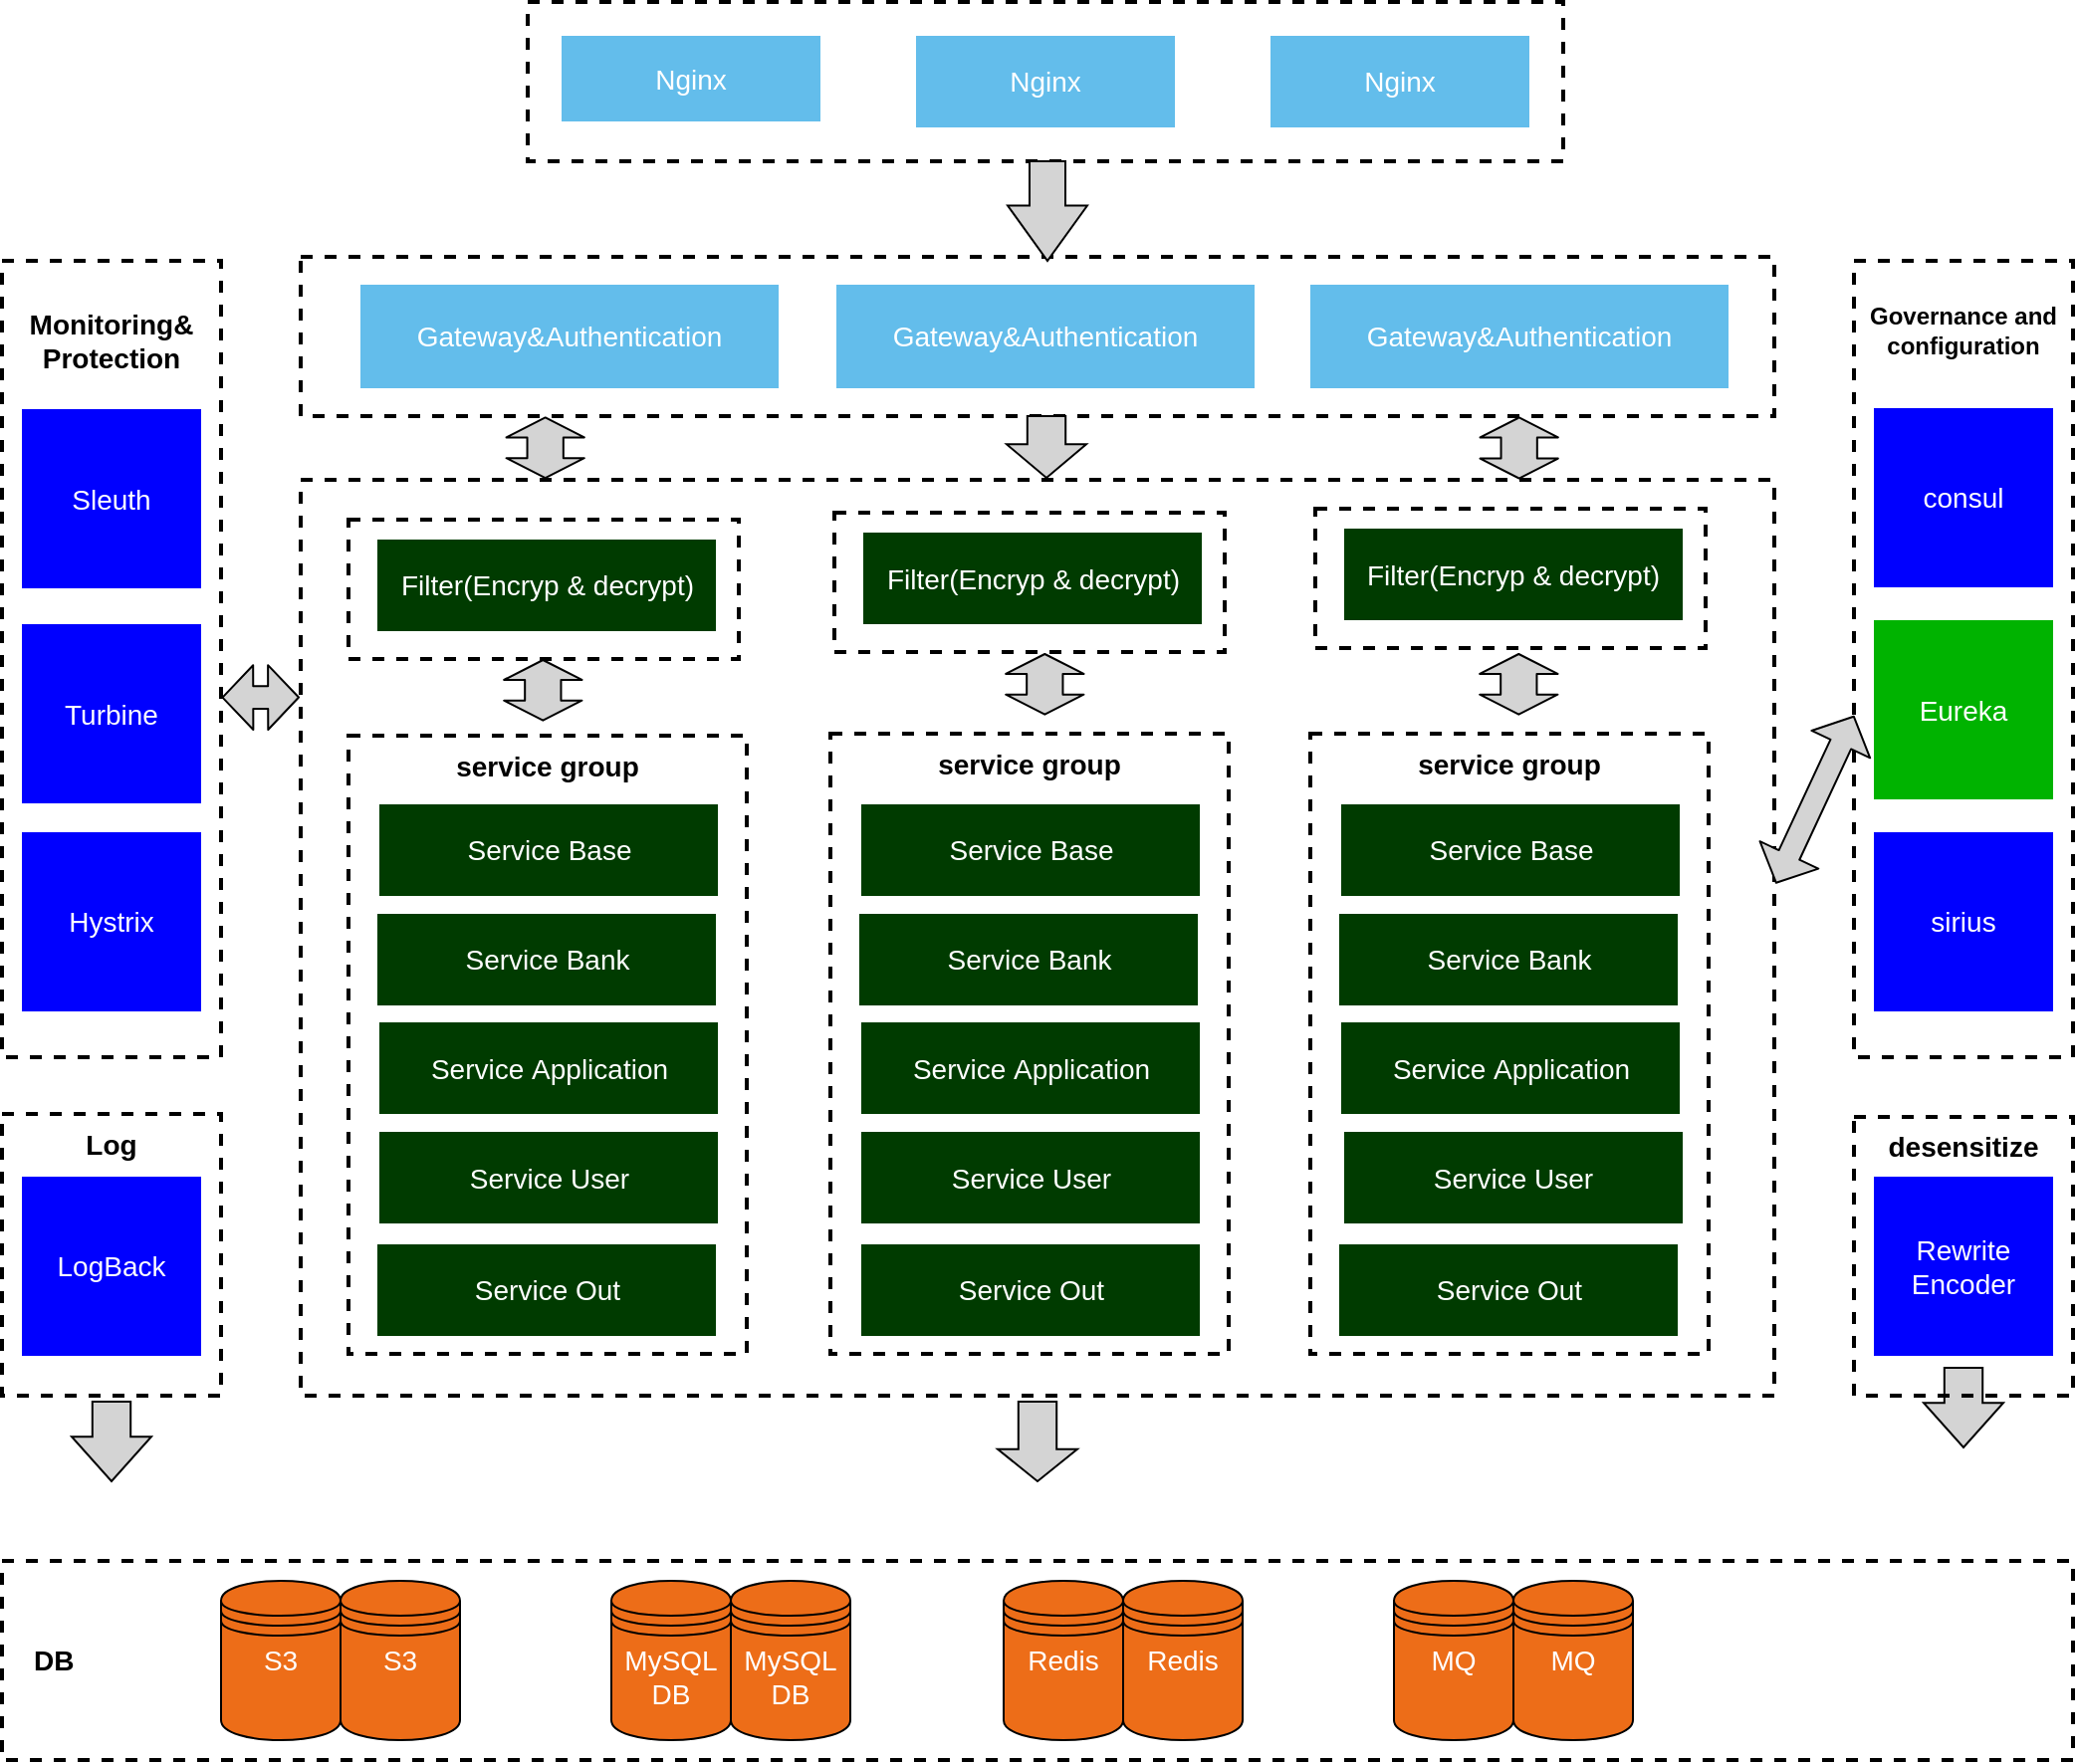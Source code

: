 <mxfile version="20.3.3" type="github">
  <diagram id="OInQUNuNO3AYRQuPPQoJ" name="第 1 页">
    <mxGraphModel dx="1422" dy="774" grid="1" gridSize="10" guides="1" tooltips="1" connect="1" arrows="1" fold="1" page="1" pageScale="1" pageWidth="1100" pageHeight="850" math="0" shadow="0">
      <root>
        <mxCell id="0" />
        <mxCell id="1" parent="0" />
        <mxCell id="dbITkS7-5qgyu-br_rXh-1" value="&lt;br style=&quot;font-size: 14px;&quot;&gt;&lt;div&gt;Monitoring&amp;amp;&lt;/div&gt;&lt;div&gt;Protection&lt;/div&gt;" style="rounded=0;whiteSpace=wrap;html=1;dashed=1;strokeWidth=2;fillColor=none;verticalAlign=top;fontSize=14;fontStyle=1" parent="1" vertex="1">
          <mxGeometry x="60" y="180" width="110" height="400" as="geometry" />
        </mxCell>
        <mxCell id="dbITkS7-5qgyu-br_rXh-2" value="" style="rounded=0;whiteSpace=wrap;html=1;dashed=1;strokeWidth=2;fillColor=none;" parent="1" vertex="1">
          <mxGeometry x="324" y="50" width="520" height="80" as="geometry" />
        </mxCell>
        <mxCell id="dbITkS7-5qgyu-br_rXh-4" value="&lt;br&gt;&lt;div&gt;Governance and configuration&lt;/div&gt;" style="rounded=0;whiteSpace=wrap;html=1;dashed=1;strokeWidth=2;fillColor=none;verticalAlign=top;fontStyle=1" parent="1" vertex="1">
          <mxGeometry x="990" y="180" width="110" height="400" as="geometry" />
        </mxCell>
        <mxCell id="dbITkS7-5qgyu-br_rXh-5" value="" style="rounded=0;whiteSpace=wrap;html=1;dashed=1;strokeWidth=2;fillColor=none;" parent="1" vertex="1">
          <mxGeometry x="210" y="178" width="740" height="80" as="geometry" />
        </mxCell>
        <mxCell id="dbITkS7-5qgyu-br_rXh-6" value="　DB" style="rounded=0;whiteSpace=wrap;html=1;dashed=1;strokeWidth=2;fillColor=none;align=left;fontSize=14;fontStyle=1" parent="1" vertex="1">
          <mxGeometry x="60" y="833" width="1040" height="100" as="geometry" />
        </mxCell>
        <mxCell id="dbITkS7-5qgyu-br_rXh-7" value="" style="rounded=0;whiteSpace=wrap;html=1;dashed=1;strokeWidth=2;fillColor=none;" parent="1" vertex="1">
          <mxGeometry x="210" y="290" width="740" height="460" as="geometry" />
        </mxCell>
        <mxCell id="dbITkS7-5qgyu-br_rXh-8" value="service group" style="rounded=0;whiteSpace=wrap;html=1;dashed=1;strokeWidth=2;fillColor=none;verticalAlign=top;fontSize=14;fontStyle=1" parent="1" vertex="1">
          <mxGeometry x="234" y="418.5" width="200" height="310.5" as="geometry" />
        </mxCell>
        <mxCell id="dbITkS7-5qgyu-br_rXh-9" value="service group" style="rounded=0;whiteSpace=wrap;html=1;dashed=1;strokeWidth=2;fillColor=none;verticalAlign=top;fontSize=14;fontStyle=1" parent="1" vertex="1">
          <mxGeometry x="476" y="417.5" width="200" height="311.5" as="geometry" />
        </mxCell>
        <mxCell id="dbITkS7-5qgyu-br_rXh-10" value="service group" style="rounded=0;whiteSpace=wrap;html=1;dashed=1;strokeWidth=2;fillColor=none;verticalAlign=top;fontSize=14;fontStyle=1" parent="1" vertex="1">
          <mxGeometry x="717" y="417.5" width="200" height="311.5" as="geometry" />
        </mxCell>
        <mxCell id="dbITkS7-5qgyu-br_rXh-11" value="Sleuth" style="rounded=0;whiteSpace=wrap;html=1;dashed=1;strokeWidth=2;fillColor=#0000FF;fontSize=14;strokeColor=none;fontColor=#FFFFFF;" parent="1" vertex="1">
          <mxGeometry x="70" y="254.5" width="90" height="90" as="geometry" />
        </mxCell>
        <mxCell id="dbITkS7-5qgyu-br_rXh-12" value="Turbine" style="rounded=0;whiteSpace=wrap;html=1;dashed=1;strokeWidth=2;fillColor=#0000FF;fontSize=14;strokeColor=none;fontColor=#FFFFFF;" parent="1" vertex="1">
          <mxGeometry x="70" y="362.5" width="90" height="90" as="geometry" />
        </mxCell>
        <mxCell id="dbITkS7-5qgyu-br_rXh-13" value="Hystrix" style="rounded=0;whiteSpace=wrap;html=1;dashed=1;strokeWidth=2;fillColor=#0000FF;fontSize=14;strokeColor=none;fontColor=#FFFFFF;" parent="1" vertex="1">
          <mxGeometry x="70" y="467" width="90" height="90" as="geometry" />
        </mxCell>
        <mxCell id="dbITkS7-5qgyu-br_rXh-14" value="Service Base" style="rounded=0;whiteSpace=wrap;html=1;dashed=1;strokeWidth=2;fillColor=#003B00;fontSize=14;fontColor=#FFFFFF;strokeColor=none;" parent="1" vertex="1">
          <mxGeometry x="249.5" y="453" width="170" height="46" as="geometry" />
        </mxCell>
        <mxCell id="dbITkS7-5qgyu-br_rXh-15" value="Service Bank" style="rounded=0;whiteSpace=wrap;html=1;dashed=1;strokeWidth=2;fillColor=#003B00;fontSize=14;fontColor=#FFFFFF;strokeColor=none;" parent="1" vertex="1">
          <mxGeometry x="248.5" y="508" width="170" height="46" as="geometry" />
        </mxCell>
        <mxCell id="dbITkS7-5qgyu-br_rXh-16" value="Service&amp;nbsp;Application" style="rounded=0;whiteSpace=wrap;html=1;dashed=1;strokeWidth=2;fillColor=#003B00;fontSize=14;fontColor=#FFFFFF;strokeColor=none;" parent="1" vertex="1">
          <mxGeometry x="249.5" y="562.5" width="170" height="46" as="geometry" />
        </mxCell>
        <mxCell id="dbITkS7-5qgyu-br_rXh-17" value="Service&amp;nbsp;Application" style="rounded=0;whiteSpace=wrap;html=1;dashed=1;strokeWidth=2;fillColor=#003B00;fontSize=14;fontColor=#FFFFFF;strokeColor=none;" parent="1" vertex="1">
          <mxGeometry x="491.5" y="562.5" width="170" height="46" as="geometry" />
        </mxCell>
        <mxCell id="dbITkS7-5qgyu-br_rXh-18" value="Service Bank" style="rounded=0;whiteSpace=wrap;html=1;dashed=1;strokeWidth=2;fillColor=#003B00;fontSize=14;fontColor=#FFFFFF;strokeColor=none;" parent="1" vertex="1">
          <mxGeometry x="490.5" y="508" width="170" height="46" as="geometry" />
        </mxCell>
        <mxCell id="dbITkS7-5qgyu-br_rXh-19" value="Service Base" style="rounded=0;whiteSpace=wrap;html=1;dashed=1;strokeWidth=2;fillColor=#003B00;fontSize=14;fontColor=#FFFFFF;strokeColor=none;" parent="1" vertex="1">
          <mxGeometry x="491.5" y="453" width="170" height="46" as="geometry" />
        </mxCell>
        <mxCell id="dbITkS7-5qgyu-br_rXh-20" value="Service&amp;nbsp;Application" style="rounded=0;whiteSpace=wrap;html=1;dashed=1;strokeWidth=2;fillColor=#003B00;fontSize=14;fontColor=#FFFFFF;strokeColor=none;" parent="1" vertex="1">
          <mxGeometry x="732.5" y="562.5" width="170" height="46" as="geometry" />
        </mxCell>
        <mxCell id="dbITkS7-5qgyu-br_rXh-21" value="Service Bank" style="rounded=0;whiteSpace=wrap;html=1;dashed=1;strokeWidth=2;fillColor=#003B00;fontSize=14;fontColor=#FFFFFF;strokeColor=none;" parent="1" vertex="1">
          <mxGeometry x="731.5" y="508" width="170" height="46" as="geometry" />
        </mxCell>
        <mxCell id="dbITkS7-5qgyu-br_rXh-22" value="Service Base" style="rounded=0;whiteSpace=wrap;html=1;dashed=1;strokeWidth=2;fillColor=#003B00;fontSize=14;fontColor=#FFFFFF;strokeColor=none;" parent="1" vertex="1">
          <mxGeometry x="732.5" y="453" width="170" height="46" as="geometry" />
        </mxCell>
        <mxCell id="dbITkS7-5qgyu-br_rXh-23" value="Gateway&amp;amp;Authentication" style="rounded=0;whiteSpace=wrap;html=1;dashed=1;strokeWidth=2;fillColor=#63BDEB;fontSize=14;fontColor=#FFFFFF;strokeColor=none;" parent="1" vertex="1">
          <mxGeometry x="240" y="192" width="210" height="52" as="geometry" />
        </mxCell>
        <mxCell id="dbITkS7-5qgyu-br_rXh-24" value="Gateway&amp;amp;Authentication" style="rounded=0;whiteSpace=wrap;html=1;dashed=1;strokeWidth=2;fillColor=#63BDEB;fontSize=14;fontColor=#FFFFFF;strokeColor=none;" parent="1" vertex="1">
          <mxGeometry x="479" y="192" width="210" height="52" as="geometry" />
        </mxCell>
        <mxCell id="dbITkS7-5qgyu-br_rXh-25" value="Gateway&amp;amp;Authentication" style="rounded=0;whiteSpace=wrap;html=1;dashed=1;strokeWidth=2;fillColor=#63BDEB;fontSize=14;fontColor=#FFFFFF;strokeColor=none;" parent="1" vertex="1">
          <mxGeometry x="717" y="192" width="210" height="52" as="geometry" />
        </mxCell>
        <mxCell id="dbITkS7-5qgyu-br_rXh-26" value="Nginx&lt;br&gt;" style="rounded=0;whiteSpace=wrap;html=1;dashed=1;strokeWidth=2;fillColor=#63BDEB;fontSize=14;fontColor=#FFFFFF;strokeColor=none;" parent="1" vertex="1">
          <mxGeometry x="341" y="67" width="130" height="43" as="geometry" />
        </mxCell>
        <mxCell id="dbITkS7-5qgyu-br_rXh-27" value="Nginx" style="rounded=0;whiteSpace=wrap;html=1;dashed=1;strokeWidth=2;fillColor=#63BDEB;fontSize=14;fontColor=#FFFFFF;strokeColor=none;" parent="1" vertex="1">
          <mxGeometry x="519" y="67" width="130" height="46" as="geometry" />
        </mxCell>
        <mxCell id="dbITkS7-5qgyu-br_rXh-28" value="Nginx" style="rounded=0;whiteSpace=wrap;html=1;dashed=1;strokeWidth=2;fillColor=#63BDEB;fontSize=14;fontColor=#FFFFFF;strokeColor=none;" parent="1" vertex="1">
          <mxGeometry x="697" y="67" width="130" height="46" as="geometry" />
        </mxCell>
        <mxCell id="dbITkS7-5qgyu-br_rXh-33" value="consul" style="rounded=0;whiteSpace=wrap;html=1;dashed=1;strokeWidth=2;fillColor=#0000FF;fontSize=14;strokeColor=none;fontColor=#FFFFFF;" parent="1" vertex="1">
          <mxGeometry x="1000" y="254" width="90" height="90" as="geometry" />
        </mxCell>
        <mxCell id="dbITkS7-5qgyu-br_rXh-34" value="Eureka" style="rounded=0;whiteSpace=wrap;html=1;dashed=1;strokeWidth=2;fillColor=#00B300;fontSize=14;strokeColor=none;fontColor=#FFFFFF;" parent="1" vertex="1">
          <mxGeometry x="1000" y="360.5" width="90" height="90" as="geometry" />
        </mxCell>
        <mxCell id="dbITkS7-5qgyu-br_rXh-35" value="sirius" style="rounded=0;whiteSpace=wrap;html=1;dashed=1;strokeWidth=2;fillColor=#0000FF;fontSize=14;strokeColor=none;fontColor=#FFFFFF;" parent="1" vertex="1">
          <mxGeometry x="1000" y="467" width="90" height="90" as="geometry" />
        </mxCell>
        <mxCell id="dbITkS7-5qgyu-br_rXh-39" value="" style="group" parent="1" vertex="1" connectable="0">
          <mxGeometry x="759" y="843" width="120" height="80" as="geometry" />
        </mxCell>
        <mxCell id="dbITkS7-5qgyu-br_rXh-40" value="MQ" style="shape=datastore;whiteSpace=wrap;html=1;strokeWidth=1;fillColor=#ED6D18;fontSize=14;fontColor=#FFFFFF;verticalAlign=top;" parent="dbITkS7-5qgyu-br_rXh-39" vertex="1">
          <mxGeometry x="60" width="60" height="80" as="geometry" />
        </mxCell>
        <mxCell id="dbITkS7-5qgyu-br_rXh-41" value="MQ" style="shape=datastore;whiteSpace=wrap;html=1;strokeWidth=1;fillColor=#ED6D18;fontSize=14;fontColor=#FFFFFF;verticalAlign=top;" parent="dbITkS7-5qgyu-br_rXh-39" vertex="1">
          <mxGeometry width="60" height="80" as="geometry" />
        </mxCell>
        <mxCell id="dbITkS7-5qgyu-br_rXh-42" value="" style="group" parent="1" vertex="1" connectable="0">
          <mxGeometry x="563" y="843" width="120" height="80" as="geometry" />
        </mxCell>
        <mxCell id="dbITkS7-5qgyu-br_rXh-43" value="Redis" style="shape=datastore;whiteSpace=wrap;html=1;strokeWidth=1;fillColor=#ED6D18;fontSize=14;fontColor=#FFFFFF;verticalAlign=top;" parent="dbITkS7-5qgyu-br_rXh-42" vertex="1">
          <mxGeometry x="60" width="60" height="80" as="geometry" />
        </mxCell>
        <mxCell id="dbITkS7-5qgyu-br_rXh-44" value="Redis" style="shape=datastore;whiteSpace=wrap;html=1;strokeWidth=1;fillColor=#ED6D18;fontSize=14;fontColor=#FFFFFF;verticalAlign=top;" parent="dbITkS7-5qgyu-br_rXh-42" vertex="1">
          <mxGeometry width="60" height="80" as="geometry" />
        </mxCell>
        <mxCell id="dbITkS7-5qgyu-br_rXh-45" value="" style="group" parent="1" vertex="1" connectable="0">
          <mxGeometry x="366" y="843" width="120" height="80" as="geometry" />
        </mxCell>
        <mxCell id="dbITkS7-5qgyu-br_rXh-46" value="MySQL&lt;br&gt;DB" style="shape=datastore;whiteSpace=wrap;html=1;strokeWidth=1;fillColor=#ED6D18;fontSize=14;fontColor=#FFFFFF;verticalAlign=top;" parent="dbITkS7-5qgyu-br_rXh-45" vertex="1">
          <mxGeometry x="60" width="60" height="80" as="geometry" />
        </mxCell>
        <mxCell id="dbITkS7-5qgyu-br_rXh-47" value="MySQL&lt;br&gt;DB" style="shape=datastore;whiteSpace=wrap;html=1;strokeWidth=1;fillColor=#ED6D18;fontSize=14;fontColor=#FFFFFF;verticalAlign=top;" parent="dbITkS7-5qgyu-br_rXh-45" vertex="1">
          <mxGeometry width="60" height="80" as="geometry" />
        </mxCell>
        <mxCell id="dbITkS7-5qgyu-br_rXh-48" value="" style="group" parent="1" vertex="1" connectable="0">
          <mxGeometry x="170" y="843" width="120" height="80" as="geometry" />
        </mxCell>
        <mxCell id="dbITkS7-5qgyu-br_rXh-49" value="S3" style="shape=datastore;whiteSpace=wrap;html=1;strokeWidth=1;fillColor=#ED6D18;fontSize=14;fontColor=#FFFFFF;verticalAlign=top;" parent="dbITkS7-5qgyu-br_rXh-48" vertex="1">
          <mxGeometry width="60" height="80" as="geometry" />
        </mxCell>
        <mxCell id="dbITkS7-5qgyu-br_rXh-50" value="S3" style="shape=datastore;whiteSpace=wrap;html=1;strokeWidth=1;fillColor=#ED6D18;fontSize=14;fontColor=#FFFFFF;verticalAlign=top;" parent="dbITkS7-5qgyu-br_rXh-48" vertex="1">
          <mxGeometry x="60" width="60" height="80" as="geometry" />
        </mxCell>
        <mxCell id="dbITkS7-5qgyu-br_rXh-51" value="" style="shape=flexArrow;endArrow=classic;startArrow=classic;html=1;fontSize=14;fontColor=#FFFFFF;width=18.14;startSize=2.989;endSize=2.989;exitX=0.166;exitY=-0.001;exitDx=0;exitDy=0;exitPerimeter=0;entryX=0.166;entryY=1.003;entryDx=0;entryDy=0;entryPerimeter=0;fillColor=#D4D4D4;" parent="1" source="dbITkS7-5qgyu-br_rXh-7" target="dbITkS7-5qgyu-br_rXh-5" edge="1">
          <mxGeometry width="50" height="50" relative="1" as="geometry">
            <mxPoint x="333" y="286" as="sourcePoint" />
            <mxPoint x="333" y="270" as="targetPoint" />
          </mxGeometry>
        </mxCell>
        <mxCell id="dbITkS7-5qgyu-br_rXh-52" value="" style="shape=flexArrow;endArrow=classic;startArrow=classic;html=1;fontSize=14;fontColor=#FFFFFF;width=18.14;startSize=2.989;endSize=2.989;exitX=0.166;exitY=-0.001;exitDx=0;exitDy=0;exitPerimeter=0;entryX=0.166;entryY=1.003;entryDx=0;entryDy=0;entryPerimeter=0;fillColor=#D4D4D4;" parent="1" edge="1">
          <mxGeometry width="50" height="50" relative="1" as="geometry">
            <mxPoint x="821.84" y="289.76" as="sourcePoint" />
            <mxPoint x="821.84" y="258.24" as="targetPoint" />
          </mxGeometry>
        </mxCell>
        <mxCell id="dbITkS7-5qgyu-br_rXh-53" value="" style="shape=flexArrow;endArrow=classic;startArrow=classic;html=1;fontSize=14;fontColor=#FFFFFF;width=11.395;startSize=4.8;endSize=4.8;entryX=1.001;entryY=0.441;entryDx=0;entryDy=0;entryPerimeter=0;fillColor=#D4D4D4;exitX=0.001;exitY=0.571;exitDx=0;exitDy=0;exitPerimeter=0;" parent="1" source="dbITkS7-5qgyu-br_rXh-4" target="dbITkS7-5qgyu-br_rXh-7" edge="1">
          <mxGeometry width="50" height="50" relative="1" as="geometry">
            <mxPoint x="969.84" y="429.26" as="sourcePoint" />
            <mxPoint x="969.84" y="397.74" as="targetPoint" />
          </mxGeometry>
        </mxCell>
        <mxCell id="dbITkS7-5qgyu-br_rXh-54" value="" style="shape=flexArrow;endArrow=classic;startArrow=classic;html=1;fontSize=14;fontColor=#FFFFFF;width=11.395;startSize=4.8;endSize=4.8;exitX=0;exitY=0.459;exitDx=0;exitDy=0;exitPerimeter=0;entryX=1.001;entryY=0.441;entryDx=0;entryDy=0;entryPerimeter=0;fillColor=#D4D4D4;" parent="1" edge="1">
          <mxGeometry width="50" height="50" relative="1" as="geometry">
            <mxPoint x="209.5" y="399.23" as="sourcePoint" />
            <mxPoint x="170.24" y="399.34" as="targetPoint" />
          </mxGeometry>
        </mxCell>
        <mxCell id="dbITkS7-5qgyu-br_rXh-55" value="" style="html=1;shadow=0;dashed=0;align=center;verticalAlign=middle;shape=mxgraph.arrows2.arrow;dy=0.52;dx=22.43;direction=south;notch=0;strokeWidth=1;fillColor=#D4D4D4;fontSize=14;fontColor=#FFFFFF;" parent="1" vertex="1">
          <mxGeometry x="95" y="753" width="40" height="40" as="geometry" />
        </mxCell>
        <mxCell id="dbITkS7-5qgyu-br_rXh-57" value="" style="html=1;shadow=0;dashed=0;align=center;verticalAlign=middle;shape=mxgraph.arrows2.arrow;dy=0.52;dx=22.43;direction=south;notch=0;strokeWidth=1;fillColor=#D4D4D4;fontSize=14;fontColor=#FFFFFF;" parent="1" vertex="1">
          <mxGeometry x="1025" y="736" width="40" height="40" as="geometry" />
        </mxCell>
        <mxCell id="dbITkS7-5qgyu-br_rXh-58" value="" style="html=1;shadow=0;dashed=0;align=center;verticalAlign=middle;shape=mxgraph.arrows2.arrow;dy=0.52;dx=16.13;direction=south;notch=0;strokeWidth=1;fillColor=#D4D4D4;fontSize=14;fontColor=#FFFFFF;" parent="1" vertex="1">
          <mxGeometry x="560" y="753" width="40" height="40" as="geometry" />
        </mxCell>
        <mxCell id="dbITkS7-5qgyu-br_rXh-59" value="" style="html=1;shadow=0;dashed=0;align=center;verticalAlign=middle;shape=mxgraph.arrows2.arrow;dy=0.52;dx=16.84;direction=south;notch=0;strokeWidth=1;fillColor=#D4D4D4;fontSize=14;fontColor=#FFFFFF;" parent="1" vertex="1">
          <mxGeometry x="564.5" y="258" width="40" height="31" as="geometry" />
        </mxCell>
        <mxCell id="dbITkS7-5qgyu-br_rXh-60" value="" style="html=1;shadow=0;dashed=0;align=center;verticalAlign=middle;shape=mxgraph.arrows2.arrow;dy=0.55;dx=27.77;direction=south;notch=0;strokeWidth=1;fillColor=#D4D4D4;fontSize=14;fontColor=#FFFFFF;" parent="1" vertex="1">
          <mxGeometry x="565" y="130" width="40" height="50" as="geometry" />
        </mxCell>
        <mxCell id="K9CEAwhTjPx3oAWJmysk-4" value="Service&amp;nbsp;User" style="rounded=0;whiteSpace=wrap;html=1;dashed=1;strokeWidth=2;fillColor=#003B00;fontSize=14;fontColor=#FFFFFF;strokeColor=none;" vertex="1" parent="1">
          <mxGeometry x="249.5" y="617.5" width="170" height="46" as="geometry" />
        </mxCell>
        <mxCell id="K9CEAwhTjPx3oAWJmysk-5" value="Service Out" style="rounded=0;whiteSpace=wrap;html=1;dashed=1;strokeWidth=2;fillColor=#003B00;fontSize=14;fontColor=#FFFFFF;strokeColor=none;" vertex="1" parent="1">
          <mxGeometry x="248.5" y="674" width="170" height="46" as="geometry" />
        </mxCell>
        <mxCell id="K9CEAwhTjPx3oAWJmysk-6" value="Service&amp;nbsp;User" style="rounded=0;whiteSpace=wrap;html=1;dashed=1;strokeWidth=2;fillColor=#003B00;fontSize=14;fontColor=#FFFFFF;strokeColor=none;" vertex="1" parent="1">
          <mxGeometry x="491.5" y="617.5" width="170" height="46" as="geometry" />
        </mxCell>
        <mxCell id="K9CEAwhTjPx3oAWJmysk-7" value="Service&amp;nbsp;User" style="rounded=0;whiteSpace=wrap;html=1;dashed=1;strokeWidth=2;fillColor=#003B00;fontSize=14;fontColor=#FFFFFF;strokeColor=none;" vertex="1" parent="1">
          <mxGeometry x="734" y="617.5" width="170" height="46" as="geometry" />
        </mxCell>
        <mxCell id="K9CEAwhTjPx3oAWJmysk-8" value="Service Out" style="rounded=0;whiteSpace=wrap;html=1;dashed=1;strokeWidth=2;fillColor=#003B00;fontSize=14;fontColor=#FFFFFF;strokeColor=none;" vertex="1" parent="1">
          <mxGeometry x="491.5" y="674" width="170" height="46" as="geometry" />
        </mxCell>
        <mxCell id="K9CEAwhTjPx3oAWJmysk-9" value="Service Out" style="rounded=0;whiteSpace=wrap;html=1;dashed=1;strokeWidth=2;fillColor=#003B00;fontSize=14;fontColor=#FFFFFF;strokeColor=none;" vertex="1" parent="1">
          <mxGeometry x="731.5" y="674" width="170" height="46" as="geometry" />
        </mxCell>
        <mxCell id="K9CEAwhTjPx3oAWJmysk-11" value="Filter(Encryp &amp;amp; decrypt)" style="rounded=0;whiteSpace=wrap;html=1;dashed=1;strokeWidth=2;fillColor=#003B00;fontSize=14;fontColor=#FFFFFF;strokeColor=none;" vertex="1" parent="1">
          <mxGeometry x="248.5" y="320" width="170" height="46" as="geometry" />
        </mxCell>
        <mxCell id="K9CEAwhTjPx3oAWJmysk-12" value="" style="rounded=0;whiteSpace=wrap;html=1;dashed=1;strokeWidth=2;fillColor=none;" vertex="1" parent="1">
          <mxGeometry x="234" y="310" width="196" height="70" as="geometry" />
        </mxCell>
        <mxCell id="K9CEAwhTjPx3oAWJmysk-13" value="Filter(Encryp &amp;amp; decrypt)" style="rounded=0;whiteSpace=wrap;html=1;dashed=1;strokeWidth=2;fillColor=#003B00;fontSize=14;fontColor=#FFFFFF;strokeColor=none;" vertex="1" parent="1">
          <mxGeometry x="492.5" y="316.5" width="170" height="46" as="geometry" />
        </mxCell>
        <mxCell id="K9CEAwhTjPx3oAWJmysk-14" value="" style="rounded=0;whiteSpace=wrap;html=1;dashed=1;strokeWidth=2;fillColor=none;" vertex="1" parent="1">
          <mxGeometry x="478" y="306.5" width="196" height="70" as="geometry" />
        </mxCell>
        <mxCell id="K9CEAwhTjPx3oAWJmysk-15" value="Filter(Encryp &amp;amp; decrypt)" style="rounded=0;whiteSpace=wrap;html=1;dashed=1;strokeWidth=2;fillColor=#003B00;fontSize=14;fontColor=#FFFFFF;strokeColor=none;" vertex="1" parent="1">
          <mxGeometry x="734" y="314.5" width="170" height="46" as="geometry" />
        </mxCell>
        <mxCell id="K9CEAwhTjPx3oAWJmysk-16" value="" style="rounded=0;whiteSpace=wrap;html=1;dashed=1;strokeWidth=2;fillColor=none;" vertex="1" parent="1">
          <mxGeometry x="719.5" y="304.5" width="196" height="70" as="geometry" />
        </mxCell>
        <mxCell id="K9CEAwhTjPx3oAWJmysk-17" value="" style="shape=flexArrow;endArrow=classic;startArrow=classic;html=1;fontSize=14;fontColor=#FFFFFF;width=18.14;startSize=2.989;endSize=2.989;exitX=0.166;exitY=-0.001;exitDx=0;exitDy=0;exitPerimeter=0;entryX=0.166;entryY=1.003;entryDx=0;entryDy=0;entryPerimeter=0;fillColor=#D4D4D4;" edge="1" parent="1">
          <mxGeometry width="50" height="50" relative="1" as="geometry">
            <mxPoint x="331.66" y="411.32" as="sourcePoint" />
            <mxPoint x="331.66" y="380" as="targetPoint" />
          </mxGeometry>
        </mxCell>
        <mxCell id="K9CEAwhTjPx3oAWJmysk-18" value="" style="shape=flexArrow;endArrow=classic;startArrow=classic;html=1;fontSize=14;fontColor=#FFFFFF;width=18.14;startSize=2.989;endSize=2.989;exitX=0.166;exitY=-0.001;exitDx=0;exitDy=0;exitPerimeter=0;entryX=0.166;entryY=1.003;entryDx=0;entryDy=0;entryPerimeter=0;fillColor=#D4D4D4;" edge="1" parent="1">
          <mxGeometry width="50" height="50" relative="1" as="geometry">
            <mxPoint x="583.66" y="408.32" as="sourcePoint" />
            <mxPoint x="583.66" y="377" as="targetPoint" />
          </mxGeometry>
        </mxCell>
        <mxCell id="K9CEAwhTjPx3oAWJmysk-19" value="" style="shape=flexArrow;endArrow=classic;startArrow=classic;html=1;fontSize=14;fontColor=#FFFFFF;width=18.14;startSize=2.989;endSize=2.989;exitX=0.166;exitY=-0.001;exitDx=0;exitDy=0;exitPerimeter=0;entryX=0.166;entryY=1.003;entryDx=0;entryDy=0;entryPerimeter=0;fillColor=#D4D4D4;" edge="1" parent="1">
          <mxGeometry width="50" height="50" relative="1" as="geometry">
            <mxPoint x="821.66" y="408.32" as="sourcePoint" />
            <mxPoint x="821.66" y="377" as="targetPoint" />
          </mxGeometry>
        </mxCell>
        <mxCell id="K9CEAwhTjPx3oAWJmysk-20" value="Log" style="rounded=0;whiteSpace=wrap;html=1;dashed=1;strokeWidth=2;fillColor=none;verticalAlign=top;fontSize=14;fontStyle=1" vertex="1" parent="1">
          <mxGeometry x="60" y="608.5" width="110" height="141.5" as="geometry" />
        </mxCell>
        <mxCell id="K9CEAwhTjPx3oAWJmysk-21" value="LogBack" style="rounded=0;whiteSpace=wrap;html=1;dashed=1;strokeWidth=2;fillColor=#0000FF;fontSize=14;strokeColor=none;fontColor=#FFFFFF;" vertex="1" parent="1">
          <mxGeometry x="70" y="640" width="90" height="90" as="geometry" />
        </mxCell>
        <mxCell id="K9CEAwhTjPx3oAWJmysk-22" value="desensitize" style="rounded=0;whiteSpace=wrap;html=1;dashed=1;strokeWidth=2;fillColor=none;verticalAlign=top;fontSize=14;fontStyle=1" vertex="1" parent="1">
          <mxGeometry x="990" y="610" width="110" height="140" as="geometry" />
        </mxCell>
        <mxCell id="K9CEAwhTjPx3oAWJmysk-23" value="Rewrite&lt;br&gt;Encoder" style="rounded=0;whiteSpace=wrap;html=1;dashed=1;strokeWidth=2;fillColor=#0000FF;fontSize=14;strokeColor=none;fontColor=#FFFFFF;" vertex="1" parent="1">
          <mxGeometry x="1000" y="640" width="90" height="90" as="geometry" />
        </mxCell>
      </root>
    </mxGraphModel>
  </diagram>
</mxfile>

